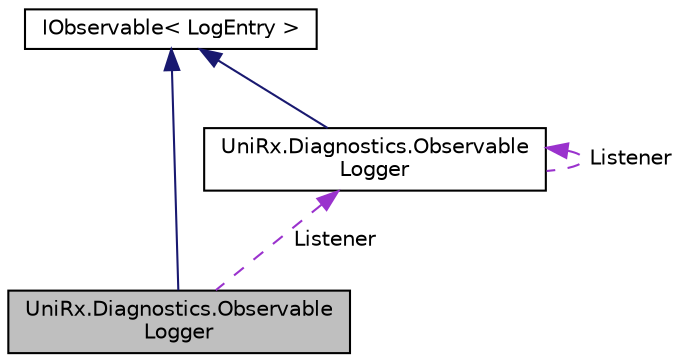 digraph "UniRx.Diagnostics.ObservableLogger"
{
 // LATEX_PDF_SIZE
  edge [fontname="Helvetica",fontsize="10",labelfontname="Helvetica",labelfontsize="10"];
  node [fontname="Helvetica",fontsize="10",shape=record];
  Node1 [label="UniRx.Diagnostics.Observable\lLogger",height=0.2,width=0.4,color="black", fillcolor="grey75", style="filled", fontcolor="black",tooltip=" "];
  Node2 -> Node1 [dir="back",color="midnightblue",fontsize="10",style="solid",fontname="Helvetica"];
  Node2 [label="IObservable\< LogEntry \>",height=0.2,width=0.4,color="black", fillcolor="white", style="filled",URL="$interface_uni_rx_1_1_i_observable.html",tooltip=" "];
  Node3 -> Node1 [dir="back",color="darkorchid3",fontsize="10",style="dashed",label=" Listener" ,fontname="Helvetica"];
  Node3 [label="UniRx.Diagnostics.Observable\lLogger",height=0.2,width=0.4,color="black", fillcolor="white", style="filled",URL="$class_uni_rx_1_1_diagnostics_1_1_observable_logger.html",tooltip=" "];
  Node2 -> Node3 [dir="back",color="midnightblue",fontsize="10",style="solid",fontname="Helvetica"];
  Node3 -> Node3 [dir="back",color="darkorchid3",fontsize="10",style="dashed",label=" Listener" ,fontname="Helvetica"];
}

